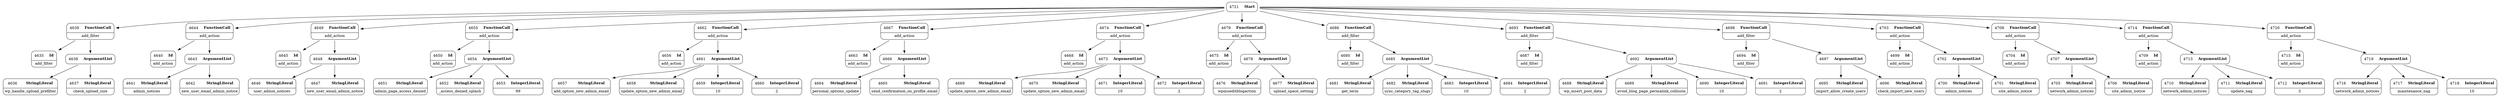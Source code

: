 digraph ast {
node [shape=none];
4635 [label=<<TABLE border='1' cellspacing='0' cellpadding='10' style='rounded' ><TR><TD border='0'>4635</TD><TD border='0'><B>Id</B></TD></TR><HR/><TR><TD border='0' cellpadding='5' colspan='2'>add_filter</TD></TR></TABLE>>];
4636 [label=<<TABLE border='1' cellspacing='0' cellpadding='10' style='rounded' ><TR><TD border='0'>4636</TD><TD border='0'><B>StringLiteral</B></TD></TR><HR/><TR><TD border='0' cellpadding='5' colspan='2'>wp_handle_upload_prefilter</TD></TR></TABLE>>];
4637 [label=<<TABLE border='1' cellspacing='0' cellpadding='10' style='rounded' ><TR><TD border='0'>4637</TD><TD border='0'><B>StringLiteral</B></TD></TR><HR/><TR><TD border='0' cellpadding='5' colspan='2'>check_upload_size</TD></TR></TABLE>>];
4638 [label=<<TABLE border='1' cellspacing='0' cellpadding='10' style='rounded' ><TR><TD border='0'>4638</TD><TD border='0'><B>ArgumentList</B></TD></TR></TABLE>>];
4638 -> 4636 [weight=2];
4638 -> 4637 [weight=2];
4639 [label=<<TABLE border='1' cellspacing='0' cellpadding='10' style='rounded' ><TR><TD border='0'>4639</TD><TD border='0'><B>FunctionCall</B></TD></TR><HR/><TR><TD border='0' cellpadding='5' colspan='2'>add_filter</TD></TR></TABLE>>];
4639 -> 4635 [weight=2];
4639 -> 4638 [weight=2];
4640 [label=<<TABLE border='1' cellspacing='0' cellpadding='10' style='rounded' ><TR><TD border='0'>4640</TD><TD border='0'><B>Id</B></TD></TR><HR/><TR><TD border='0' cellpadding='5' colspan='2'>add_action</TD></TR></TABLE>>];
4641 [label=<<TABLE border='1' cellspacing='0' cellpadding='10' style='rounded' ><TR><TD border='0'>4641</TD><TD border='0'><B>StringLiteral</B></TD></TR><HR/><TR><TD border='0' cellpadding='5' colspan='2'>admin_notices</TD></TR></TABLE>>];
4642 [label=<<TABLE border='1' cellspacing='0' cellpadding='10' style='rounded' ><TR><TD border='0'>4642</TD><TD border='0'><B>StringLiteral</B></TD></TR><HR/><TR><TD border='0' cellpadding='5' colspan='2'>new_user_email_admin_notice</TD></TR></TABLE>>];
4643 [label=<<TABLE border='1' cellspacing='0' cellpadding='10' style='rounded' ><TR><TD border='0'>4643</TD><TD border='0'><B>ArgumentList</B></TD></TR></TABLE>>];
4643 -> 4641 [weight=2];
4643 -> 4642 [weight=2];
4644 [label=<<TABLE border='1' cellspacing='0' cellpadding='10' style='rounded' ><TR><TD border='0'>4644</TD><TD border='0'><B>FunctionCall</B></TD></TR><HR/><TR><TD border='0' cellpadding='5' colspan='2'>add_action</TD></TR></TABLE>>];
4644 -> 4640 [weight=2];
4644 -> 4643 [weight=2];
4645 [label=<<TABLE border='1' cellspacing='0' cellpadding='10' style='rounded' ><TR><TD border='0'>4645</TD><TD border='0'><B>Id</B></TD></TR><HR/><TR><TD border='0' cellpadding='5' colspan='2'>add_action</TD></TR></TABLE>>];
4646 [label=<<TABLE border='1' cellspacing='0' cellpadding='10' style='rounded' ><TR><TD border='0'>4646</TD><TD border='0'><B>StringLiteral</B></TD></TR><HR/><TR><TD border='0' cellpadding='5' colspan='2'>user_admin_notices</TD></TR></TABLE>>];
4647 [label=<<TABLE border='1' cellspacing='0' cellpadding='10' style='rounded' ><TR><TD border='0'>4647</TD><TD border='0'><B>StringLiteral</B></TD></TR><HR/><TR><TD border='0' cellpadding='5' colspan='2'>new_user_email_admin_notice</TD></TR></TABLE>>];
4648 [label=<<TABLE border='1' cellspacing='0' cellpadding='10' style='rounded' ><TR><TD border='0'>4648</TD><TD border='0'><B>ArgumentList</B></TD></TR></TABLE>>];
4648 -> 4646 [weight=2];
4648 -> 4647 [weight=2];
4649 [label=<<TABLE border='1' cellspacing='0' cellpadding='10' style='rounded' ><TR><TD border='0'>4649</TD><TD border='0'><B>FunctionCall</B></TD></TR><HR/><TR><TD border='0' cellpadding='5' colspan='2'>add_action</TD></TR></TABLE>>];
4649 -> 4645 [weight=2];
4649 -> 4648 [weight=2];
4650 [label=<<TABLE border='1' cellspacing='0' cellpadding='10' style='rounded' ><TR><TD border='0'>4650</TD><TD border='0'><B>Id</B></TD></TR><HR/><TR><TD border='0' cellpadding='5' colspan='2'>add_action</TD></TR></TABLE>>];
4651 [label=<<TABLE border='1' cellspacing='0' cellpadding='10' style='rounded' ><TR><TD border='0'>4651</TD><TD border='0'><B>StringLiteral</B></TD></TR><HR/><TR><TD border='0' cellpadding='5' colspan='2'>admin_page_access_denied</TD></TR></TABLE>>];
4652 [label=<<TABLE border='1' cellspacing='0' cellpadding='10' style='rounded' ><TR><TD border='0'>4652</TD><TD border='0'><B>StringLiteral</B></TD></TR><HR/><TR><TD border='0' cellpadding='5' colspan='2'>_access_denied_splash</TD></TR></TABLE>>];
4653 [label=<<TABLE border='1' cellspacing='0' cellpadding='10' style='rounded' ><TR><TD border='0'>4653</TD><TD border='0'><B>IntegerLiteral</B></TD></TR><HR/><TR><TD border='0' cellpadding='5' colspan='2'>99</TD></TR></TABLE>>];
4654 [label=<<TABLE border='1' cellspacing='0' cellpadding='10' style='rounded' ><TR><TD border='0'>4654</TD><TD border='0'><B>ArgumentList</B></TD></TR></TABLE>>];
4654 -> 4651 [weight=2];
4654 -> 4652 [weight=2];
4654 -> 4653 [weight=2];
4655 [label=<<TABLE border='1' cellspacing='0' cellpadding='10' style='rounded' ><TR><TD border='0'>4655</TD><TD border='0'><B>FunctionCall</B></TD></TR><HR/><TR><TD border='0' cellpadding='5' colspan='2'>add_action</TD></TR></TABLE>>];
4655 -> 4650 [weight=2];
4655 -> 4654 [weight=2];
4656 [label=<<TABLE border='1' cellspacing='0' cellpadding='10' style='rounded' ><TR><TD border='0'>4656</TD><TD border='0'><B>Id</B></TD></TR><HR/><TR><TD border='0' cellpadding='5' colspan='2'>add_action</TD></TR></TABLE>>];
4657 [label=<<TABLE border='1' cellspacing='0' cellpadding='10' style='rounded' ><TR><TD border='0'>4657</TD><TD border='0'><B>StringLiteral</B></TD></TR><HR/><TR><TD border='0' cellpadding='5' colspan='2'>add_option_new_admin_email</TD></TR></TABLE>>];
4658 [label=<<TABLE border='1' cellspacing='0' cellpadding='10' style='rounded' ><TR><TD border='0'>4658</TD><TD border='0'><B>StringLiteral</B></TD></TR><HR/><TR><TD border='0' cellpadding='5' colspan='2'>update_option_new_admin_email</TD></TR></TABLE>>];
4659 [label=<<TABLE border='1' cellspacing='0' cellpadding='10' style='rounded' ><TR><TD border='0'>4659</TD><TD border='0'><B>IntegerLiteral</B></TD></TR><HR/><TR><TD border='0' cellpadding='5' colspan='2'>10</TD></TR></TABLE>>];
4660 [label=<<TABLE border='1' cellspacing='0' cellpadding='10' style='rounded' ><TR><TD border='0'>4660</TD><TD border='0'><B>IntegerLiteral</B></TD></TR><HR/><TR><TD border='0' cellpadding='5' colspan='2'>2</TD></TR></TABLE>>];
4661 [label=<<TABLE border='1' cellspacing='0' cellpadding='10' style='rounded' ><TR><TD border='0'>4661</TD><TD border='0'><B>ArgumentList</B></TD></TR></TABLE>>];
4661 -> 4657 [weight=2];
4661 -> 4658 [weight=2];
4661 -> 4659 [weight=2];
4661 -> 4660 [weight=2];
4662 [label=<<TABLE border='1' cellspacing='0' cellpadding='10' style='rounded' ><TR><TD border='0'>4662</TD><TD border='0'><B>FunctionCall</B></TD></TR><HR/><TR><TD border='0' cellpadding='5' colspan='2'>add_action</TD></TR></TABLE>>];
4662 -> 4656 [weight=2];
4662 -> 4661 [weight=2];
4663 [label=<<TABLE border='1' cellspacing='0' cellpadding='10' style='rounded' ><TR><TD border='0'>4663</TD><TD border='0'><B>Id</B></TD></TR><HR/><TR><TD border='0' cellpadding='5' colspan='2'>add_action</TD></TR></TABLE>>];
4664 [label=<<TABLE border='1' cellspacing='0' cellpadding='10' style='rounded' ><TR><TD border='0'>4664</TD><TD border='0'><B>StringLiteral</B></TD></TR><HR/><TR><TD border='0' cellpadding='5' colspan='2'>personal_options_update</TD></TR></TABLE>>];
4665 [label=<<TABLE border='1' cellspacing='0' cellpadding='10' style='rounded' ><TR><TD border='0'>4665</TD><TD border='0'><B>StringLiteral</B></TD></TR><HR/><TR><TD border='0' cellpadding='5' colspan='2'>send_confirmation_on_profile_email</TD></TR></TABLE>>];
4666 [label=<<TABLE border='1' cellspacing='0' cellpadding='10' style='rounded' ><TR><TD border='0'>4666</TD><TD border='0'><B>ArgumentList</B></TD></TR></TABLE>>];
4666 -> 4664 [weight=2];
4666 -> 4665 [weight=2];
4667 [label=<<TABLE border='1' cellspacing='0' cellpadding='10' style='rounded' ><TR><TD border='0'>4667</TD><TD border='0'><B>FunctionCall</B></TD></TR><HR/><TR><TD border='0' cellpadding='5' colspan='2'>add_action</TD></TR></TABLE>>];
4667 -> 4663 [weight=2];
4667 -> 4666 [weight=2];
4668 [label=<<TABLE border='1' cellspacing='0' cellpadding='10' style='rounded' ><TR><TD border='0'>4668</TD><TD border='0'><B>Id</B></TD></TR><HR/><TR><TD border='0' cellpadding='5' colspan='2'>add_action</TD></TR></TABLE>>];
4669 [label=<<TABLE border='1' cellspacing='0' cellpadding='10' style='rounded' ><TR><TD border='0'>4669</TD><TD border='0'><B>StringLiteral</B></TD></TR><HR/><TR><TD border='0' cellpadding='5' colspan='2'>update_option_new_admin_email</TD></TR></TABLE>>];
4670 [label=<<TABLE border='1' cellspacing='0' cellpadding='10' style='rounded' ><TR><TD border='0'>4670</TD><TD border='0'><B>StringLiteral</B></TD></TR><HR/><TR><TD border='0' cellpadding='5' colspan='2'>update_option_new_admin_email</TD></TR></TABLE>>];
4671 [label=<<TABLE border='1' cellspacing='0' cellpadding='10' style='rounded' ><TR><TD border='0'>4671</TD><TD border='0'><B>IntegerLiteral</B></TD></TR><HR/><TR><TD border='0' cellpadding='5' colspan='2'>10</TD></TR></TABLE>>];
4672 [label=<<TABLE border='1' cellspacing='0' cellpadding='10' style='rounded' ><TR><TD border='0'>4672</TD><TD border='0'><B>IntegerLiteral</B></TD></TR><HR/><TR><TD border='0' cellpadding='5' colspan='2'>2</TD></TR></TABLE>>];
4673 [label=<<TABLE border='1' cellspacing='0' cellpadding='10' style='rounded' ><TR><TD border='0'>4673</TD><TD border='0'><B>ArgumentList</B></TD></TR></TABLE>>];
4673 -> 4669 [weight=2];
4673 -> 4670 [weight=2];
4673 -> 4671 [weight=2];
4673 -> 4672 [weight=2];
4674 [label=<<TABLE border='1' cellspacing='0' cellpadding='10' style='rounded' ><TR><TD border='0'>4674</TD><TD border='0'><B>FunctionCall</B></TD></TR><HR/><TR><TD border='0' cellpadding='5' colspan='2'>add_action</TD></TR></TABLE>>];
4674 -> 4668 [weight=2];
4674 -> 4673 [weight=2];
4675 [label=<<TABLE border='1' cellspacing='0' cellpadding='10' style='rounded' ><TR><TD border='0'>4675</TD><TD border='0'><B>Id</B></TD></TR><HR/><TR><TD border='0' cellpadding='5' colspan='2'>add_action</TD></TR></TABLE>>];
4676 [label=<<TABLE border='1' cellspacing='0' cellpadding='10' style='rounded' ><TR><TD border='0'>4676</TD><TD border='0'><B>StringLiteral</B></TD></TR><HR/><TR><TD border='0' cellpadding='5' colspan='2'>wpmueditblogaction</TD></TR></TABLE>>];
4677 [label=<<TABLE border='1' cellspacing='0' cellpadding='10' style='rounded' ><TR><TD border='0'>4677</TD><TD border='0'><B>StringLiteral</B></TD></TR><HR/><TR><TD border='0' cellpadding='5' colspan='2'>upload_space_setting</TD></TR></TABLE>>];
4678 [label=<<TABLE border='1' cellspacing='0' cellpadding='10' style='rounded' ><TR><TD border='0'>4678</TD><TD border='0'><B>ArgumentList</B></TD></TR></TABLE>>];
4678 -> 4676 [weight=2];
4678 -> 4677 [weight=2];
4679 [label=<<TABLE border='1' cellspacing='0' cellpadding='10' style='rounded' ><TR><TD border='0'>4679</TD><TD border='0'><B>FunctionCall</B></TD></TR><HR/><TR><TD border='0' cellpadding='5' colspan='2'>add_action</TD></TR></TABLE>>];
4679 -> 4675 [weight=2];
4679 -> 4678 [weight=2];
4680 [label=<<TABLE border='1' cellspacing='0' cellpadding='10' style='rounded' ><TR><TD border='0'>4680</TD><TD border='0'><B>Id</B></TD></TR><HR/><TR><TD border='0' cellpadding='5' colspan='2'>add_filter</TD></TR></TABLE>>];
4681 [label=<<TABLE border='1' cellspacing='0' cellpadding='10' style='rounded' ><TR><TD border='0'>4681</TD><TD border='0'><B>StringLiteral</B></TD></TR><HR/><TR><TD border='0' cellpadding='5' colspan='2'>get_term</TD></TR></TABLE>>];
4682 [label=<<TABLE border='1' cellspacing='0' cellpadding='10' style='rounded' ><TR><TD border='0'>4682</TD><TD border='0'><B>StringLiteral</B></TD></TR><HR/><TR><TD border='0' cellpadding='5' colspan='2'>sync_category_tag_slugs</TD></TR></TABLE>>];
4683 [label=<<TABLE border='1' cellspacing='0' cellpadding='10' style='rounded' ><TR><TD border='0'>4683</TD><TD border='0'><B>IntegerLiteral</B></TD></TR><HR/><TR><TD border='0' cellpadding='5' colspan='2'>10</TD></TR></TABLE>>];
4684 [label=<<TABLE border='1' cellspacing='0' cellpadding='10' style='rounded' ><TR><TD border='0'>4684</TD><TD border='0'><B>IntegerLiteral</B></TD></TR><HR/><TR><TD border='0' cellpadding='5' colspan='2'>2</TD></TR></TABLE>>];
4685 [label=<<TABLE border='1' cellspacing='0' cellpadding='10' style='rounded' ><TR><TD border='0'>4685</TD><TD border='0'><B>ArgumentList</B></TD></TR></TABLE>>];
4685 -> 4681 [weight=2];
4685 -> 4682 [weight=2];
4685 -> 4683 [weight=2];
4685 -> 4684 [weight=2];
4686 [label=<<TABLE border='1' cellspacing='0' cellpadding='10' style='rounded' ><TR><TD border='0'>4686</TD><TD border='0'><B>FunctionCall</B></TD></TR><HR/><TR><TD border='0' cellpadding='5' colspan='2'>add_filter</TD></TR></TABLE>>];
4686 -> 4680 [weight=2];
4686 -> 4685 [weight=2];
4687 [label=<<TABLE border='1' cellspacing='0' cellpadding='10' style='rounded' ><TR><TD border='0'>4687</TD><TD border='0'><B>Id</B></TD></TR><HR/><TR><TD border='0' cellpadding='5' colspan='2'>add_filter</TD></TR></TABLE>>];
4688 [label=<<TABLE border='1' cellspacing='0' cellpadding='10' style='rounded' ><TR><TD border='0'>4688</TD><TD border='0'><B>StringLiteral</B></TD></TR><HR/><TR><TD border='0' cellpadding='5' colspan='2'>wp_insert_post_data</TD></TR></TABLE>>];
4689 [label=<<TABLE border='1' cellspacing='0' cellpadding='10' style='rounded' ><TR><TD border='0'>4689</TD><TD border='0'><B>StringLiteral</B></TD></TR><HR/><TR><TD border='0' cellpadding='5' colspan='2'>avoid_blog_page_permalink_collision</TD></TR></TABLE>>];
4690 [label=<<TABLE border='1' cellspacing='0' cellpadding='10' style='rounded' ><TR><TD border='0'>4690</TD><TD border='0'><B>IntegerLiteral</B></TD></TR><HR/><TR><TD border='0' cellpadding='5' colspan='2'>10</TD></TR></TABLE>>];
4691 [label=<<TABLE border='1' cellspacing='0' cellpadding='10' style='rounded' ><TR><TD border='0'>4691</TD><TD border='0'><B>IntegerLiteral</B></TD></TR><HR/><TR><TD border='0' cellpadding='5' colspan='2'>2</TD></TR></TABLE>>];
4692 [label=<<TABLE border='1' cellspacing='0' cellpadding='10' style='rounded' ><TR><TD border='0'>4692</TD><TD border='0'><B>ArgumentList</B></TD></TR></TABLE>>];
4692 -> 4688 [weight=2];
4692 -> 4689 [weight=2];
4692 -> 4690 [weight=2];
4692 -> 4691 [weight=2];
4693 [label=<<TABLE border='1' cellspacing='0' cellpadding='10' style='rounded' ><TR><TD border='0'>4693</TD><TD border='0'><B>FunctionCall</B></TD></TR><HR/><TR><TD border='0' cellpadding='5' colspan='2'>add_filter</TD></TR></TABLE>>];
4693 -> 4687 [weight=2];
4693 -> 4692 [weight=2];
4694 [label=<<TABLE border='1' cellspacing='0' cellpadding='10' style='rounded' ><TR><TD border='0'>4694</TD><TD border='0'><B>Id</B></TD></TR><HR/><TR><TD border='0' cellpadding='5' colspan='2'>add_filter</TD></TR></TABLE>>];
4695 [label=<<TABLE border='1' cellspacing='0' cellpadding='10' style='rounded' ><TR><TD border='0'>4695</TD><TD border='0'><B>StringLiteral</B></TD></TR><HR/><TR><TD border='0' cellpadding='5' colspan='2'>import_allow_create_users</TD></TR></TABLE>>];
4696 [label=<<TABLE border='1' cellspacing='0' cellpadding='10' style='rounded' ><TR><TD border='0'>4696</TD><TD border='0'><B>StringLiteral</B></TD></TR><HR/><TR><TD border='0' cellpadding='5' colspan='2'>check_import_new_users</TD></TR></TABLE>>];
4697 [label=<<TABLE border='1' cellspacing='0' cellpadding='10' style='rounded' ><TR><TD border='0'>4697</TD><TD border='0'><B>ArgumentList</B></TD></TR></TABLE>>];
4697 -> 4695 [weight=2];
4697 -> 4696 [weight=2];
4698 [label=<<TABLE border='1' cellspacing='0' cellpadding='10' style='rounded' ><TR><TD border='0'>4698</TD><TD border='0'><B>FunctionCall</B></TD></TR><HR/><TR><TD border='0' cellpadding='5' colspan='2'>add_filter</TD></TR></TABLE>>];
4698 -> 4694 [weight=2];
4698 -> 4697 [weight=2];
4699 [label=<<TABLE border='1' cellspacing='0' cellpadding='10' style='rounded' ><TR><TD border='0'>4699</TD><TD border='0'><B>Id</B></TD></TR><HR/><TR><TD border='0' cellpadding='5' colspan='2'>add_action</TD></TR></TABLE>>];
4700 [label=<<TABLE border='1' cellspacing='0' cellpadding='10' style='rounded' ><TR><TD border='0'>4700</TD><TD border='0'><B>StringLiteral</B></TD></TR><HR/><TR><TD border='0' cellpadding='5' colspan='2'>admin_notices</TD></TR></TABLE>>];
4701 [label=<<TABLE border='1' cellspacing='0' cellpadding='10' style='rounded' ><TR><TD border='0'>4701</TD><TD border='0'><B>StringLiteral</B></TD></TR><HR/><TR><TD border='0' cellpadding='5' colspan='2'>site_admin_notice</TD></TR></TABLE>>];
4702 [label=<<TABLE border='1' cellspacing='0' cellpadding='10' style='rounded' ><TR><TD border='0'>4702</TD><TD border='0'><B>ArgumentList</B></TD></TR></TABLE>>];
4702 -> 4700 [weight=2];
4702 -> 4701 [weight=2];
4703 [label=<<TABLE border='1' cellspacing='0' cellpadding='10' style='rounded' ><TR><TD border='0'>4703</TD><TD border='0'><B>FunctionCall</B></TD></TR><HR/><TR><TD border='0' cellpadding='5' colspan='2'>add_action</TD></TR></TABLE>>];
4703 -> 4699 [weight=2];
4703 -> 4702 [weight=2];
4704 [label=<<TABLE border='1' cellspacing='0' cellpadding='10' style='rounded' ><TR><TD border='0'>4704</TD><TD border='0'><B>Id</B></TD></TR><HR/><TR><TD border='0' cellpadding='5' colspan='2'>add_action</TD></TR></TABLE>>];
4705 [label=<<TABLE border='1' cellspacing='0' cellpadding='10' style='rounded' ><TR><TD border='0'>4705</TD><TD border='0'><B>StringLiteral</B></TD></TR><HR/><TR><TD border='0' cellpadding='5' colspan='2'>network_admin_notices</TD></TR></TABLE>>];
4706 [label=<<TABLE border='1' cellspacing='0' cellpadding='10' style='rounded' ><TR><TD border='0'>4706</TD><TD border='0'><B>StringLiteral</B></TD></TR><HR/><TR><TD border='0' cellpadding='5' colspan='2'>site_admin_notice</TD></TR></TABLE>>];
4707 [label=<<TABLE border='1' cellspacing='0' cellpadding='10' style='rounded' ><TR><TD border='0'>4707</TD><TD border='0'><B>ArgumentList</B></TD></TR></TABLE>>];
4707 -> 4705 [weight=2];
4707 -> 4706 [weight=2];
4708 [label=<<TABLE border='1' cellspacing='0' cellpadding='10' style='rounded' ><TR><TD border='0'>4708</TD><TD border='0'><B>FunctionCall</B></TD></TR><HR/><TR><TD border='0' cellpadding='5' colspan='2'>add_action</TD></TR></TABLE>>];
4708 -> 4704 [weight=2];
4708 -> 4707 [weight=2];
4709 [label=<<TABLE border='1' cellspacing='0' cellpadding='10' style='rounded' ><TR><TD border='0'>4709</TD><TD border='0'><B>Id</B></TD></TR><HR/><TR><TD border='0' cellpadding='5' colspan='2'>add_action</TD></TR></TABLE>>];
4710 [label=<<TABLE border='1' cellspacing='0' cellpadding='10' style='rounded' ><TR><TD border='0'>4710</TD><TD border='0'><B>StringLiteral</B></TD></TR><HR/><TR><TD border='0' cellpadding='5' colspan='2'>network_admin_notices</TD></TR></TABLE>>];
4711 [label=<<TABLE border='1' cellspacing='0' cellpadding='10' style='rounded' ><TR><TD border='0'>4711</TD><TD border='0'><B>StringLiteral</B></TD></TR><HR/><TR><TD border='0' cellpadding='5' colspan='2'>update_nag</TD></TR></TABLE>>];
4712 [label=<<TABLE border='1' cellspacing='0' cellpadding='10' style='rounded' ><TR><TD border='0'>4712</TD><TD border='0'><B>IntegerLiteral</B></TD></TR><HR/><TR><TD border='0' cellpadding='5' colspan='2'>3</TD></TR></TABLE>>];
4713 [label=<<TABLE border='1' cellspacing='0' cellpadding='10' style='rounded' ><TR><TD border='0'>4713</TD><TD border='0'><B>ArgumentList</B></TD></TR></TABLE>>];
4713 -> 4710 [weight=2];
4713 -> 4711 [weight=2];
4713 -> 4712 [weight=2];
4714 [label=<<TABLE border='1' cellspacing='0' cellpadding='10' style='rounded' ><TR><TD border='0'>4714</TD><TD border='0'><B>FunctionCall</B></TD></TR><HR/><TR><TD border='0' cellpadding='5' colspan='2'>add_action</TD></TR></TABLE>>];
4714 -> 4709 [weight=2];
4714 -> 4713 [weight=2];
4715 [label=<<TABLE border='1' cellspacing='0' cellpadding='10' style='rounded' ><TR><TD border='0'>4715</TD><TD border='0'><B>Id</B></TD></TR><HR/><TR><TD border='0' cellpadding='5' colspan='2'>add_action</TD></TR></TABLE>>];
4716 [label=<<TABLE border='1' cellspacing='0' cellpadding='10' style='rounded' ><TR><TD border='0'>4716</TD><TD border='0'><B>StringLiteral</B></TD></TR><HR/><TR><TD border='0' cellpadding='5' colspan='2'>network_admin_notices</TD></TR></TABLE>>];
4717 [label=<<TABLE border='1' cellspacing='0' cellpadding='10' style='rounded' ><TR><TD border='0'>4717</TD><TD border='0'><B>StringLiteral</B></TD></TR><HR/><TR><TD border='0' cellpadding='5' colspan='2'>maintenance_nag</TD></TR></TABLE>>];
4718 [label=<<TABLE border='1' cellspacing='0' cellpadding='10' style='rounded' ><TR><TD border='0'>4718</TD><TD border='0'><B>IntegerLiteral</B></TD></TR><HR/><TR><TD border='0' cellpadding='5' colspan='2'>10</TD></TR></TABLE>>];
4719 [label=<<TABLE border='1' cellspacing='0' cellpadding='10' style='rounded' ><TR><TD border='0'>4719</TD><TD border='0'><B>ArgumentList</B></TD></TR></TABLE>>];
4719 -> 4716 [weight=2];
4719 -> 4717 [weight=2];
4719 -> 4718 [weight=2];
4720 [label=<<TABLE border='1' cellspacing='0' cellpadding='10' style='rounded' ><TR><TD border='0'>4720</TD><TD border='0'><B>FunctionCall</B></TD></TR><HR/><TR><TD border='0' cellpadding='5' colspan='2'>add_action</TD></TR></TABLE>>];
4720 -> 4715 [weight=2];
4720 -> 4719 [weight=2];
4721 [label=<<TABLE border='1' cellspacing='0' cellpadding='10' style='rounded' ><TR><TD border='0'>4721</TD><TD border='0'><B>Start</B></TD></TR></TABLE>>];
4721 -> 4639 [weight=2];
4721 -> 4644 [weight=2];
4721 -> 4649 [weight=2];
4721 -> 4655 [weight=2];
4721 -> 4662 [weight=2];
4721 -> 4667 [weight=2];
4721 -> 4674 [weight=2];
4721 -> 4679 [weight=2];
4721 -> 4686 [weight=2];
4721 -> 4693 [weight=2];
4721 -> 4698 [weight=2];
4721 -> 4703 [weight=2];
4721 -> 4708 [weight=2];
4721 -> 4714 [weight=2];
4721 -> 4720 [weight=2];
}
